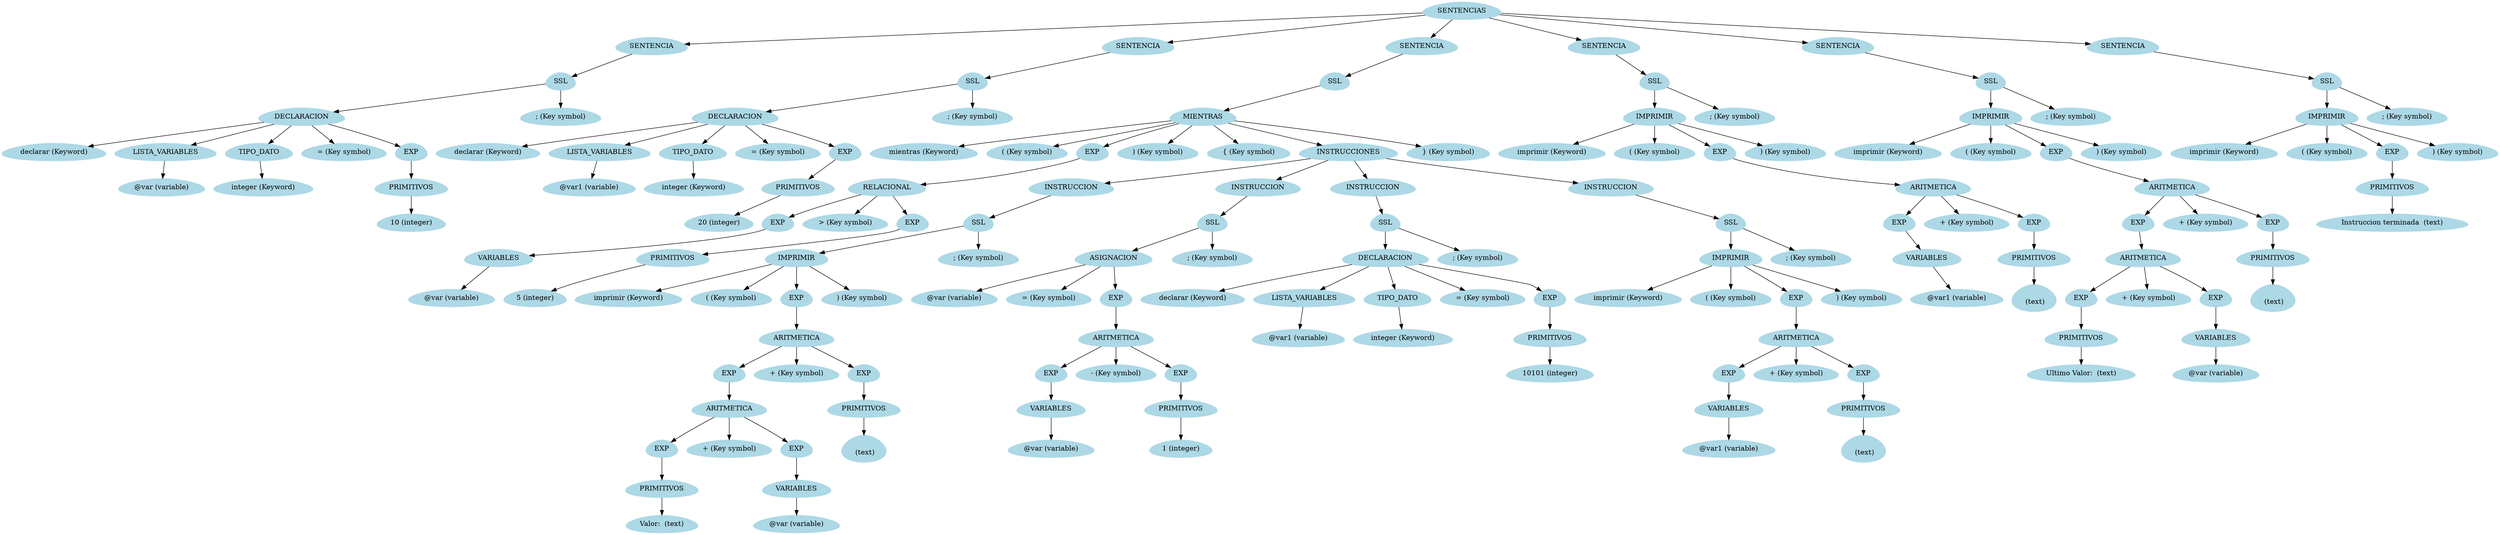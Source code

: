 digraph grafo{
node [shape = egg];
63388340[label="SENTENCIAS", style = filled, color = lightblue];
33624151[label="SENTENCIA", style = filled, color = lightblue];
63388340->33624151;
34181910[label="SSL", style = filled, color = lightblue];
33624151->34181910;
39201736[label="DECLARACION", style = filled, color = lightblue];
34181910->39201736;
17271312[label="declarar (Keyword)", style = filled, color = lightblue];
39201736->17271312;
21224086[label="LISTA_VARIABLES", style = filled, color = lightblue];
39201736->21224086;
56799051[label="@var (variable)", style = filled, color = lightblue];
21224086->56799051;
41429416[label="TIPO_DATO", style = filled, color = lightblue];
39201736->41429416;
37320431[label="integer (Keyword)", style = filled, color = lightblue];
41429416->37320431;
339559[label="= (Key symbol)", style = filled, color = lightblue];
39201736->339559;
3056034[label="EXP", style = filled, color = lightblue];
39201736->3056034;
27504314[label="PRIMITIVOS", style = filled, color = lightblue];
3056034->27504314;
46212239[label="10 (integer)", style = filled, color = lightblue];
27504314->46212239;
13256970[label="; (Key symbol)", style = filled, color = lightblue];
34181910->13256970;
52203868[label="SENTENCIA", style = filled, color = lightblue];
63388340->52203868;
72766[label="SSL", style = filled, color = lightblue];
52203868->72766;
654897[label="DECLARACION", style = filled, color = lightblue];
72766->654897;
5894079[label="declarar (Keyword)", style = filled, color = lightblue];
654897->5894079;
53046711[label="LISTA_VARIABLES", style = filled, color = lightblue];
654897->53046711;
7658356[label="@var1 (variable)", style = filled, color = lightblue];
53046711->7658356;
1816341[label="TIPO_DATO", style = filled, color = lightblue];
654897->1816341;
16347077[label="integer (Keyword)", style = filled, color = lightblue];
1816341->16347077;
12905972[label="= (Key symbol)", style = filled, color = lightblue];
654897->12905972;
49044892[label="EXP", style = filled, color = lightblue];
654897->49044892;
38750844[label="PRIMITIVOS", style = filled, color = lightblue];
49044892->38750844;
13213278[label="20 (integer)", style = filled, color = lightblue];
38750844->13213278;
51810644[label="; (Key symbol)", style = filled, color = lightblue];
72766->51810644;
63642613[label="SENTENCIA", style = filled, color = lightblue];
63388340->63642613;
35912612[label="SSL", style = filled, color = lightblue];
63642613->35912612;
54778057[label="MIENTRAS", style = filled, color = lightblue];
35912612->54778057;
23240469[label="mientras (Keyword)", style = filled, color = lightblue];
54778057->23240469;
7837633[label="( (Key symbol)", style = filled, color = lightblue];
54778057->7837633;
3429838[label="EXP", style = filled, color = lightblue];
54778057->3429838;
30868550[label="RELACIONAL", style = filled, color = lightblue];
3429838->30868550;
9381496[label="EXP", style = filled, color = lightblue];
30868550->9381496;
17324607[label="VARIABLES", style = filled, color = lightblue];
9381496->17324607;
21703739[label="@var (variable)", style = filled, color = lightblue];
17324607->21703739;
61115925[label="> (Key symbol)", style = filled, color = lightblue];
30868550->61115925;
13172414[label="EXP", style = filled, color = lightblue];
30868550->13172414;
51442863[label="PRIMITIVOS", style = filled, color = lightblue];
13172414->51442863;
60332585[label="5 (integer)", style = filled, color = lightblue];
51442863->60332585;
6122357[label=") (Key symbol)", style = filled, color = lightblue];
54778057->6122357;
55101221[label="{ (Key symbol)", style = filled, color = lightblue];
54778057->55101221;
26148945[label="INSTRUCCIONES", style = filled, color = lightblue];
54778057->26148945;
34013913[label="INSTRUCCION", style = filled, color = lightblue];
26148945->34013913;
37689768[label="SSL", style = filled, color = lightblue];
34013913->37689768;
3663598[label="IMPRIMIR", style = filled, color = lightblue];
37689768->3663598;
32972388[label="imprimir (Keyword)", style = filled, color = lightblue];
3663598->32972388;
28316044[label="( (Key symbol)", style = filled, color = lightblue];
3663598->28316044;
53517805[label="EXP", style = filled, color = lightblue];
3663598->53517805;
11898202[label="ARITMETICA", style = filled, color = lightblue];
53517805->11898202;
39974954[label="EXP", style = filled, color = lightblue];
11898202->39974954;
24230272[label="ARITMETICA", style = filled, color = lightblue];
39974954->24230272;
16745860[label="EXP", style = filled, color = lightblue];
24230272->16745860;
16495015[label="PRIMITIVOS", style = filled, color = lightblue];
16745860->16495015;
14237410[label="Valor:  (text)", style = filled, color = lightblue];
16495015->14237410;
61027830[label="+ (Key symbol)", style = filled, color = lightblue];
24230272->61027830;
12379565[label="EXP", style = filled, color = lightblue];
24230272->12379565;
44307222[label="VARIABLES", style = filled, color = lightblue];
12379565->44307222;
63220684[label="@var (variable)", style = filled, color = lightblue];
44307222->63220684;
32115247[label="+ (Key symbol)", style = filled, color = lightblue];
11898202->32115247;
20601768[label="EXP", style = filled, color = lightblue];
11898202->20601768;
51198184[label="PRIMITIVOS", style = filled, color = lightblue];
20601768->51198184;
58130472[label="
 (text)", style = filled, color = lightblue];
51198184->58130472;
53412201[label=") (Key symbol)", style = filled, color = lightblue];
3663598->53412201;
10947764[label="; (Key symbol)", style = filled, color = lightblue];
37689768->10947764;
31421019[label="INSTRUCCION", style = filled, color = lightblue];
26148945->31421019;
14353717[label="SSL", style = filled, color = lightblue];
31421019->14353717;
62074597[label="ASIGNACION", style = filled, color = lightblue];
14353717->62074597;
21800467[label="@var (variable)", style = filled, color = lightblue];
62074597->21800467;
61986480[label="= (Key symbol)", style = filled, color = lightblue];
62074597->61986480;
21007413[label="EXP", style = filled, color = lightblue];
62074597->21007413;
54848996[label="ARITMETICA", style = filled, color = lightblue];
21007413->54848996;
23878916[label="EXP", style = filled, color = lightblue];
54848996->23878916;
13583655[label="VARIABLES", style = filled, color = lightblue];
23878916->13583655;
55144039[label="@var (variable)", style = filled, color = lightblue];
13583655->55144039;
26534308[label="- (Key symbol)", style = filled, color = lightblue];
54848996->26534308;
37482183[label="EXP", style = filled, color = lightblue];
54848996->37482183;
1795329[label="PRIMITIVOS", style = filled, color = lightblue];
37482183->1795329;
16157963[label="1 (integer)", style = filled, color = lightblue];
1795329->16157963;
11203942[label="; (Key symbol)", style = filled, color = lightblue];
14353717->11203942;
33726620[label="INSTRUCCION", style = filled, color = lightblue];
26148945->33726620;
35104124[label="SSL", style = filled, color = lightblue];
33726620->35104124;
47501665[label="DECLARACION", style = filled, color = lightblue];
35104124->47501665;
24861802[label="declarar (Keyword)", style = filled, color = lightblue];
47501665->24861802;
22429634[label="LISTA_VARIABLES", style = filled, color = lightblue];
47501665->22429634;
540121[label="@var1 (variable)", style = filled, color = lightblue];
22429634->540121;
4861097[label="TIPO_DATO", style = filled, color = lightblue];
47501665->4861097;
43749873[label="integer (Keyword)", style = filled, color = lightblue];
4861097->43749873;
58204539[label="= (Key symbol)", style = filled, color = lightblue];
47501665->58204539;
54078809[label="EXP", style = filled, color = lightblue];
47501665->54078809;
16947234[label="PRIMITIVOS", style = filled, color = lightblue];
54078809->16947234;
18307385[label="10101 (integer)", style = filled, color = lightblue];
16947234->18307385;
30548742[label="; (Key symbol)", style = filled, color = lightblue];
35104124->30548742;
6503226[label="INSTRUCCION", style = filled, color = lightblue];
26148945->6503226;
58529038[label="SSL", style = filled, color = lightblue];
6503226->58529038;
56999299[label="IMPRIMIR", style = filled, color = lightblue];
58529038->56999299;
43231651[label="imprimir (Keyword)", style = filled, color = lightblue];
56999299->43231651;
53540541[label="( (Key symbol)", style = filled, color = lightblue];
56999299->53540541;
12102828[label="EXP", style = filled, color = lightblue];
56999299->12102828;
41816592[label="ARITMETICA", style = filled, color = lightblue];
12102828->41816592;
40805010[label="EXP", style = filled, color = lightblue];
41816592->40805010;
31700771[label="VARIABLES", style = filled, color = lightblue];
40805010->31700771;
16871484[label="@var1 (variable)", style = filled, color = lightblue];
31700771->16871484;
17625630[label="+ (Key symbol)", style = filled, color = lightblue];
41816592->17625630;
24412946[label="EXP", style = filled, color = lightblue];
41816592->24412946;
18389930[label="PRIMITIVOS", style = filled, color = lightblue];
24412946->18389930;
31291646[label="
 (text)", style = filled, color = lightblue];
18389930->31291646;
13189358[label=") (Key symbol)", style = filled, color = lightblue];
56999299->13189358;
51595365[label="; (Key symbol)", style = filled, color = lightblue];
58529038->51595365;
61705107[label="} (Key symbol)", style = filled, color = lightblue];
54778057->61705107;
18475057[label="SENTENCIA", style = filled, color = lightblue];
63388340->18475057;
32057793[label="SSL", style = filled, color = lightblue];
18475057->32057793;
20084682[label="IMPRIMIR", style = filled, color = lightblue];
32057793->20084682;
46544415[label="imprimir (Keyword)", style = filled, color = lightblue];
20084682->46544415;
16246551[label="( (Key symbol)", style = filled, color = lightblue];
20084682->16246551;
12001237[label="EXP", style = filled, color = lightblue];
20084682->12001237;
40902273[label="ARITMETICA", style = filled, color = lightblue];
12001237->40902273;
32576140[label="EXP", style = filled, color = lightblue];
40902273->32576140;
24749807[label="VARIABLES", style = filled, color = lightblue];
32576140->24749807;
21421675[label="@var1 (variable)", style = filled, color = lightblue];
24749807->21421675;
58577354[label="+ (Key symbol)", style = filled, color = lightblue];
40902273->58577354;
57434139[label="EXP", style = filled, color = lightblue];
40902273->57434139;
47145209[label="PRIMITIVOS", style = filled, color = lightblue];
57434139->47145209;
21653700[label="
 (text)", style = filled, color = lightblue];
47145209->21653700;
60665573[label=") (Key symbol)", style = filled, color = lightblue];
20084682->60665573;
9119245[label="; (Key symbol)", style = filled, color = lightblue];
32057793->9119245;
14964341[label="SENTENCIA", style = filled, color = lightblue];
63388340->14964341;
461342[label="SSL", style = filled, color = lightblue];
14964341->461342;
4152081[label="IMPRIMIR", style = filled, color = lightblue];
461342->4152081;
37368736[label="imprimir (Keyword)", style = filled, color = lightblue];
4152081->37368736;
774306[label="( (Key symbol)", style = filled, color = lightblue];
4152081->774306;
6968762[label="EXP", style = filled, color = lightblue];
4152081->6968762;
62718864[label="ARITMETICA", style = filled, color = lightblue];
6968762->62718864;
27598869[label="EXP", style = filled, color = lightblue];
62718864->27598869;
47063234[label="ARITMETICA", style = filled, color = lightblue];
27598869->47063234;
20915929[label="EXP", style = filled, color = lightblue];
47063234->20915929;
54025633[label="PRIMITIVOS", style = filled, color = lightblue];
20915929->54025633;
16468652[label="Ultimo Valor:  (text)", style = filled, color = lightblue];
54025633->16468652;
14000148[label="+ (Key symbol)", style = filled, color = lightblue];
47063234->14000148;
58892473[label="EXP", style = filled, color = lightblue];
47063234->58892473;
60270212[label="VARIABLES", style = filled, color = lightblue];
58892473->60270212;
5560998[label="@var (variable)", style = filled, color = lightblue];
60270212->5560998;
50048984[label="+ (Key symbol)", style = filled, color = lightblue];
62718864->50048984;
47787675[label="EXP", style = filled, color = lightblue];
62718864->47787675;
27435897[label="PRIMITIVOS", style = filled, color = lightblue];
47787675->27435897;
45596481[label="
 (text)", style = filled, color = lightblue];
27435897->45596481;
7715150[label=") (Key symbol)", style = filled, color = lightblue];
4152081->7715150;
2327487[label="; (Key symbol)", style = filled, color = lightblue];
461342->2327487;
20947391[label="SENTENCIA", style = filled, color = lightblue];
63388340->20947391;
54308798[label="SSL", style = filled, color = lightblue];
20947391->54308798;
19017142[label="IMPRIMIR", style = filled, color = lightblue];
54308798->19017142;
36936550[label="imprimir (Keyword)", style = filled, color = lightblue];
19017142->36936550;
63993496[label="( (Key symbol)", style = filled, color = lightblue];
19017142->63993496;
39070558[label="EXP", style = filled, color = lightblue];
19017142->39070558;
16090703[label="PRIMITIVOS", style = filled, color = lightblue];
39070558->16090703;
10598606[label="Instruccion terminada  (text)", style = filled, color = lightblue];
16090703->10598606;
28278595[label=") (Key symbol)", style = filled, color = lightblue];
19017142->28278595;
53180767[label="; (Key symbol)", style = filled, color = lightblue];
54308798->53180767;
}
